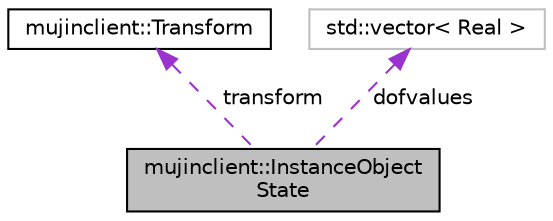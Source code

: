 digraph "mujinclient::InstanceObjectState"
{
  bgcolor="transparent";
  edge [fontname="Helvetica",fontsize="10",labelfontname="Helvetica",labelfontsize="10"];
  node [fontname="Helvetica",fontsize="10",shape=record];
  Node1 [label="mujinclient::InstanceObject\lState",height=0.2,width=0.4,color="black", fillcolor="grey75", style="filled" fontcolor="black"];
  Node2 -> Node1 [dir="back",color="darkorchid3",fontsize="10",style="dashed",label=" transform" ,fontname="Helvetica"];
  Node2 [label="mujinclient::Transform",height=0.2,width=0.4,color="black",URL="$structmujinclient_1_1Transform.html",tooltip="an affine transform"];
  Node3 -> Node1 [dir="back",color="darkorchid3",fontsize="10",style="dashed",label=" dofvalues" ,fontname="Helvetica"];
  Node3 [label="std::vector\< Real \>",height=0.2,width=0.4,color="grey75"];
}
